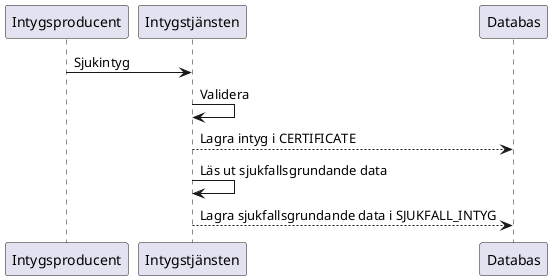 @startuml
Intygsproducent -> Intygstjänsten: Sjukintyg
Intygstjänsten -> Intygstjänsten: Validera
Intygstjänsten --> Databas: Lagra intyg i CERTIFICATE
Intygstjänsten -> Intygstjänsten: Läs ut sjukfallsgrundande data
Intygstjänsten --> Databas: Lagra sjukfallsgrundande data i SJUKFALL_INTYG
@enduml